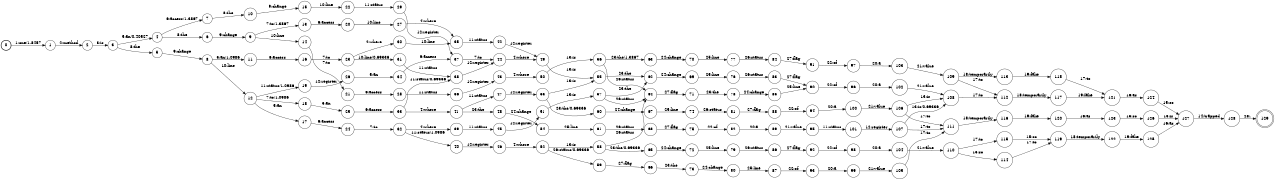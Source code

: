 digraph FST {
rankdir = LR;
size = "8.5,11";
label = "";
center = 1;
orientation = Portrait;
ranksep = "0.4";
nodesep = "0.25";
0 [label = "0", shape = circle, style = bold, fontsize = 14]
	0 -> 1 [label = "1:one/1.8457", fontsize = 14];
1 [label = "1", shape = circle, style = solid, fontsize = 14]
	1 -> 2 [label = "2:method", fontsize = 14];
2 [label = "2", shape = circle, style = solid, fontsize = 14]
	2 -> 3 [label = "3:is", fontsize = 14];
3 [label = "3", shape = circle, style = solid, fontsize = 14]
	3 -> 4 [label = "5:an/0.40527", fontsize = 14];
	3 -> 5 [label = "8:the", fontsize = 14];
4 [label = "4", shape = circle, style = solid, fontsize = 14]
	4 -> 7 [label = "6:access/1.3867", fontsize = 14];
	4 -> 6 [label = "8:the", fontsize = 14];
5 [label = "5", shape = circle, style = solid, fontsize = 14]
	5 -> 8 [label = "9:change", fontsize = 14];
6 [label = "6", shape = circle, style = solid, fontsize = 14]
	6 -> 9 [label = "9:change", fontsize = 14];
7 [label = "7", shape = circle, style = solid, fontsize = 14]
	7 -> 10 [label = "8:the", fontsize = 14];
8 [label = "8", shape = circle, style = solid, fontsize = 14]
	8 -> 11 [label = "5:an/1.0986", fontsize = 14];
	8 -> 12 [label = "10:line", fontsize = 14];
9 [label = "9", shape = circle, style = solid, fontsize = 14]
	9 -> 13 [label = "7:to/1.3867", fontsize = 14];
	9 -> 14 [label = "10:line", fontsize = 14];
10 [label = "10", shape = circle, style = solid, fontsize = 14]
	10 -> 15 [label = "9:change", fontsize = 14];
11 [label = "11", shape = circle, style = solid, fontsize = 14]
	11 -> 16 [label = "6:access", fontsize = 14];
12 [label = "12", shape = circle, style = solid, fontsize = 14]
	12 -> 17 [label = "5:an", fontsize = 14];
	12 -> 18 [label = "7:to/1.0986", fontsize = 14];
	12 -> 19 [label = "11:status/1.0986", fontsize = 14];
13 [label = "13", shape = circle, style = solid, fontsize = 14]
	13 -> 20 [label = "6:access", fontsize = 14];
14 [label = "14", shape = circle, style = solid, fontsize = 14]
	14 -> 21 [label = "7:to", fontsize = 14];
15 [label = "15", shape = circle, style = solid, fontsize = 14]
	15 -> 22 [label = "10:line", fontsize = 14];
16 [label = "16", shape = circle, style = solid, fontsize = 14]
	16 -> 23 [label = "7:to", fontsize = 14];
17 [label = "17", shape = circle, style = solid, fontsize = 14]
	17 -> 24 [label = "6:access", fontsize = 14];
18 [label = "18", shape = circle, style = solid, fontsize = 14]
	18 -> 25 [label = "5:an", fontsize = 14];
19 [label = "19", shape = circle, style = solid, fontsize = 14]
	19 -> 26 [label = "12:register", fontsize = 14];
20 [label = "20", shape = circle, style = solid, fontsize = 14]
	20 -> 27 [label = "10:line", fontsize = 14];
21 [label = "21", shape = circle, style = solid, fontsize = 14]
	21 -> 28 [label = "6:access", fontsize = 14];
22 [label = "22", shape = circle, style = solid, fontsize = 14]
	22 -> 29 [label = "11:status", fontsize = 14];
23 [label = "23", shape = circle, style = solid, fontsize = 14]
	23 -> 30 [label = "4:where", fontsize = 14];
	23 -> 31 [label = "10:line/0.69336", fontsize = 14];
24 [label = "24", shape = circle, style = solid, fontsize = 14]
	24 -> 32 [label = "7:to", fontsize = 14];
25 [label = "25", shape = circle, style = solid, fontsize = 14]
	25 -> 33 [label = "6:access", fontsize = 14];
26 [label = "26", shape = circle, style = solid, fontsize = 14]
	26 -> 34 [label = "5:an", fontsize = 14];
27 [label = "27", shape = circle, style = solid, fontsize = 14]
	27 -> 35 [label = "4:where", fontsize = 14];
28 [label = "28", shape = circle, style = solid, fontsize = 14]
	28 -> 36 [label = "11:status", fontsize = 14];
29 [label = "29", shape = circle, style = solid, fontsize = 14]
	29 -> 37 [label = "12:register", fontsize = 14];
30 [label = "30", shape = circle, style = solid, fontsize = 14]
	30 -> 35 [label = "10:line", fontsize = 14];
31 [label = "31", shape = circle, style = solid, fontsize = 14]
	31 -> 38 [label = "11:status", fontsize = 14];
32 [label = "32", shape = circle, style = solid, fontsize = 14]
	32 -> 39 [label = "4:where", fontsize = 14];
	32 -> 40 [label = "11:status/1.0986", fontsize = 14];
33 [label = "33", shape = circle, style = solid, fontsize = 14]
	33 -> 41 [label = "4:where", fontsize = 14];
	33 -> 38 [label = "11:status/0.69336", fontsize = 14];
34 [label = "34", shape = circle, style = solid, fontsize = 14]
	34 -> 37 [label = "6:access", fontsize = 14];
35 [label = "35", shape = circle, style = solid, fontsize = 14]
	35 -> 42 [label = "11:status", fontsize = 14];
36 [label = "36", shape = circle, style = solid, fontsize = 14]
	36 -> 43 [label = "12:register", fontsize = 14];
37 [label = "37", shape = circle, style = solid, fontsize = 14]
	37 -> 44 [label = "7:to", fontsize = 14];
38 [label = "38", shape = circle, style = solid, fontsize = 14]
	38 -> 44 [label = "12:register", fontsize = 14];
39 [label = "39", shape = circle, style = solid, fontsize = 14]
	39 -> 45 [label = "11:status", fontsize = 14];
40 [label = "40", shape = circle, style = solid, fontsize = 14]
	40 -> 46 [label = "12:register", fontsize = 14];
41 [label = "41", shape = circle, style = solid, fontsize = 14]
	41 -> 48 [label = "23:the", fontsize = 14];
	41 -> 47 [label = "11:status", fontsize = 14];
42 [label = "42", shape = circle, style = solid, fontsize = 14]
	42 -> 49 [label = "12:register", fontsize = 14];
43 [label = "43", shape = circle, style = solid, fontsize = 14]
	43 -> 50 [label = "4:where", fontsize = 14];
44 [label = "44", shape = circle, style = solid, fontsize = 14]
	44 -> 49 [label = "4:where", fontsize = 14];
45 [label = "45", shape = circle, style = solid, fontsize = 14]
	45 -> 51 [label = "12:register", fontsize = 14];
46 [label = "46", shape = circle, style = solid, fontsize = 14]
	46 -> 52 [label = "4:where", fontsize = 14];
47 [label = "47", shape = circle, style = solid, fontsize = 14]
	47 -> 53 [label = "12:register", fontsize = 14];
48 [label = "48", shape = circle, style = solid, fontsize = 14]
	48 -> 54 [label = "24:change", fontsize = 14];
49 [label = "49", shape = circle, style = solid, fontsize = 14]
	49 -> 55 [label = "13:is", fontsize = 14];
50 [label = "50", shape = circle, style = solid, fontsize = 14]
	50 -> 56 [label = "13:is", fontsize = 14];
51 [label = "51", shape = circle, style = solid, fontsize = 14]
	51 -> 57 [label = "13:is", fontsize = 14];
52 [label = "52", shape = circle, style = solid, fontsize = 14]
	52 -> 58 [label = "13:is", fontsize = 14];
	52 -> 59 [label = "26:status/0.69336", fontsize = 14];
53 [label = "53", shape = circle, style = solid, fontsize = 14]
	53 -> 55 [label = "13:is", fontsize = 14];
	53 -> 60 [label = "23:the/0.69336", fontsize = 14];
54 [label = "54", shape = circle, style = solid, fontsize = 14]
	54 -> 61 [label = "25:line", fontsize = 14];
55 [label = "55", shape = circle, style = solid, fontsize = 14]
	55 -> 62 [label = "23:the", fontsize = 14];
56 [label = "56", shape = circle, style = solid, fontsize = 14]
	56 -> 63 [label = "23:the/1.3867", fontsize = 14];
	56 -> 64 [label = "26:status", fontsize = 14];
57 [label = "57", shape = circle, style = solid, fontsize = 14]
	57 -> 62 [label = "23:the", fontsize = 14];
	57 -> 64 [label = "26:status", fontsize = 14];
58 [label = "58", shape = circle, style = solid, fontsize = 14]
	58 -> 65 [label = "23:the/0.69336", fontsize = 14];
	58 -> 64 [label = "26:status", fontsize = 14];
59 [label = "59", shape = circle, style = solid, fontsize = 14]
	59 -> 66 [label = "27:flag", fontsize = 14];
60 [label = "60", shape = circle, style = solid, fontsize = 14]
	60 -> 67 [label = "24:change", fontsize = 14];
61 [label = "61", shape = circle, style = solid, fontsize = 14]
	61 -> 68 [label = "26:status", fontsize = 14];
62 [label = "62", shape = circle, style = solid, fontsize = 14]
	62 -> 69 [label = "24:change", fontsize = 14];
63 [label = "63", shape = circle, style = solid, fontsize = 14]
	63 -> 70 [label = "24:change", fontsize = 14];
64 [label = "64", shape = circle, style = solid, fontsize = 14]
	64 -> 71 [label = "27:flag", fontsize = 14];
65 [label = "65", shape = circle, style = solid, fontsize = 14]
	65 -> 72 [label = "24:change", fontsize = 14];
66 [label = "66", shape = circle, style = solid, fontsize = 14]
	66 -> 73 [label = "23:the", fontsize = 14];
67 [label = "67", shape = circle, style = solid, fontsize = 14]
	67 -> 74 [label = "25:line", fontsize = 14];
68 [label = "68", shape = circle, style = solid, fontsize = 14]
	68 -> 75 [label = "27:flag", fontsize = 14];
69 [label = "69", shape = circle, style = solid, fontsize = 14]
	69 -> 76 [label = "25:line", fontsize = 14];
70 [label = "70", shape = circle, style = solid, fontsize = 14]
	70 -> 77 [label = "25:line", fontsize = 14];
71 [label = "71", shape = circle, style = solid, fontsize = 14]
	71 -> 78 [label = "23:the", fontsize = 14];
72 [label = "72", shape = circle, style = solid, fontsize = 14]
	72 -> 79 [label = "25:line", fontsize = 14];
73 [label = "73", shape = circle, style = solid, fontsize = 14]
	73 -> 80 [label = "24:change", fontsize = 14];
74 [label = "74", shape = circle, style = solid, fontsize = 14]
	74 -> 81 [label = "26:status", fontsize = 14];
75 [label = "75", shape = circle, style = solid, fontsize = 14]
	75 -> 82 [label = "22:of", fontsize = 14];
76 [label = "76", shape = circle, style = solid, fontsize = 14]
	76 -> 83 [label = "26:status", fontsize = 14];
77 [label = "77", shape = circle, style = solid, fontsize = 14]
	77 -> 84 [label = "26:status", fontsize = 14];
78 [label = "78", shape = circle, style = solid, fontsize = 14]
	78 -> 85 [label = "24:change", fontsize = 14];
79 [label = "79", shape = circle, style = solid, fontsize = 14]
	79 -> 86 [label = "26:status", fontsize = 14];
80 [label = "80", shape = circle, style = solid, fontsize = 14]
	80 -> 87 [label = "25:line", fontsize = 14];
81 [label = "81", shape = circle, style = solid, fontsize = 14]
	81 -> 88 [label = "27:flag", fontsize = 14];
82 [label = "82", shape = circle, style = solid, fontsize = 14]
	82 -> 89 [label = "20:a", fontsize = 14];
83 [label = "83", shape = circle, style = solid, fontsize = 14]
	83 -> 90 [label = "27:flag", fontsize = 14];
84 [label = "84", shape = circle, style = solid, fontsize = 14]
	84 -> 91 [label = "27:flag", fontsize = 14];
85 [label = "85", shape = circle, style = solid, fontsize = 14]
	85 -> 90 [label = "25:line", fontsize = 14];
86 [label = "86", shape = circle, style = solid, fontsize = 14]
	86 -> 92 [label = "27:flag", fontsize = 14];
87 [label = "87", shape = circle, style = solid, fontsize = 14]
	87 -> 93 [label = "22:of", fontsize = 14];
88 [label = "88", shape = circle, style = solid, fontsize = 14]
	88 -> 94 [label = "22:of", fontsize = 14];
89 [label = "89", shape = circle, style = solid, fontsize = 14]
	89 -> 95 [label = "21:value", fontsize = 14];
90 [label = "90", shape = circle, style = solid, fontsize = 14]
	90 -> 96 [label = "22:of", fontsize = 14];
91 [label = "91", shape = circle, style = solid, fontsize = 14]
	91 -> 97 [label = "22:of", fontsize = 14];
92 [label = "92", shape = circle, style = solid, fontsize = 14]
	92 -> 98 [label = "22:of", fontsize = 14];
93 [label = "93", shape = circle, style = solid, fontsize = 14]
	93 -> 99 [label = "20:a", fontsize = 14];
94 [label = "94", shape = circle, style = solid, fontsize = 14]
	94 -> 100 [label = "20:a", fontsize = 14];
95 [label = "95", shape = circle, style = solid, fontsize = 14]
	95 -> 101 [label = "11:status", fontsize = 14];
96 [label = "96", shape = circle, style = solid, fontsize = 14]
	96 -> 102 [label = "20:a", fontsize = 14];
97 [label = "97", shape = circle, style = solid, fontsize = 14]
	97 -> 103 [label = "20:a", fontsize = 14];
98 [label = "98", shape = circle, style = solid, fontsize = 14]
	98 -> 104 [label = "20:a", fontsize = 14];
99 [label = "99", shape = circle, style = solid, fontsize = 14]
	99 -> 105 [label = "21:value", fontsize = 14];
100 [label = "100", shape = circle, style = solid, fontsize = 14]
	100 -> 106 [label = "21:value", fontsize = 14];
101 [label = "101", shape = circle, style = solid, fontsize = 14]
	101 -> 107 [label = "12:register", fontsize = 14];
102 [label = "102", shape = circle, style = solid, fontsize = 14]
	102 -> 108 [label = "21:value", fontsize = 14];
103 [label = "103", shape = circle, style = solid, fontsize = 14]
	103 -> 109 [label = "21:value", fontsize = 14];
104 [label = "104", shape = circle, style = solid, fontsize = 14]
	104 -> 110 [label = "21:value", fontsize = 14];
105 [label = "105", shape = circle, style = solid, fontsize = 14]
	105 -> 111 [label = "17:to", fontsize = 14];
106 [label = "106", shape = circle, style = solid, fontsize = 14]
	106 -> 108 [label = "13:is", fontsize = 14];
	106 -> 111 [label = "17:to", fontsize = 14];
107 [label = "107", shape = circle, style = solid, fontsize = 14]
	107 -> 108 [label = "13:is/0.69336", fontsize = 14];
	107 -> 111 [label = "17:to", fontsize = 14];
108 [label = "108", shape = circle, style = solid, fontsize = 14]
	108 -> 112 [label = "17:to", fontsize = 14];
109 [label = "109", shape = circle, style = solid, fontsize = 14]
	109 -> 112 [label = "17:to", fontsize = 14];
	109 -> 113 [label = "18:temporarily", fontsize = 14];
110 [label = "110", shape = circle, style = solid, fontsize = 14]
	110 -> 115 [label = "17:to", fontsize = 14];
	110 -> 114 [label = "15:so", fontsize = 14];
111 [label = "111", shape = circle, style = solid, fontsize = 14]
	111 -> 116 [label = "18:temporarily", fontsize = 14];
112 [label = "112", shape = circle, style = solid, fontsize = 14]
	112 -> 117 [label = "18:temporarily", fontsize = 14];
113 [label = "113", shape = circle, style = solid, fontsize = 14]
	113 -> 118 [label = "19:fake", fontsize = 14];
114 [label = "114", shape = circle, style = solid, fontsize = 14]
	114 -> 119 [label = "17:to", fontsize = 14];
115 [label = "115", shape = circle, style = solid, fontsize = 14]
	115 -> 119 [label = "15:so", fontsize = 14];
116 [label = "116", shape = circle, style = solid, fontsize = 14]
	116 -> 120 [label = "19:fake", fontsize = 14];
117 [label = "117", shape = circle, style = solid, fontsize = 14]
	117 -> 121 [label = "19:fake", fontsize = 14];
118 [label = "118", shape = circle, style = solid, fontsize = 14]
	118 -> 121 [label = "17:to", fontsize = 14];
119 [label = "119", shape = circle, style = solid, fontsize = 14]
	119 -> 122 [label = "18:temporarily", fontsize = 14];
120 [label = "120", shape = circle, style = solid, fontsize = 14]
	120 -> 123 [label = "16:as", fontsize = 14];
121 [label = "121", shape = circle, style = solid, fontsize = 14]
	121 -> 124 [label = "16:as", fontsize = 14];
122 [label = "122", shape = circle, style = solid, fontsize = 14]
	122 -> 125 [label = "19:fake", fontsize = 14];
123 [label = "123", shape = circle, style = solid, fontsize = 14]
	123 -> 126 [label = "15:so", fontsize = 14];
124 [label = "124", shape = circle, style = solid, fontsize = 14]
	124 -> 127 [label = "15:so", fontsize = 14];
125 [label = "125", shape = circle, style = solid, fontsize = 14]
	125 -> 127 [label = "16:as", fontsize = 14];
126 [label = "126", shape = circle, style = solid, fontsize = 14]
	126 -> 127 [label = "13:is", fontsize = 14];
127 [label = "127", shape = circle, style = solid, fontsize = 14]
	127 -> 128 [label = "14:trapped", fontsize = 14];
128 [label = "128", shape = circle, style = solid, fontsize = 14]
	128 -> 129 [label = "28:.", fontsize = 14];
129 [label = "129", shape = doublecircle, style = solid, fontsize = 14]
}
